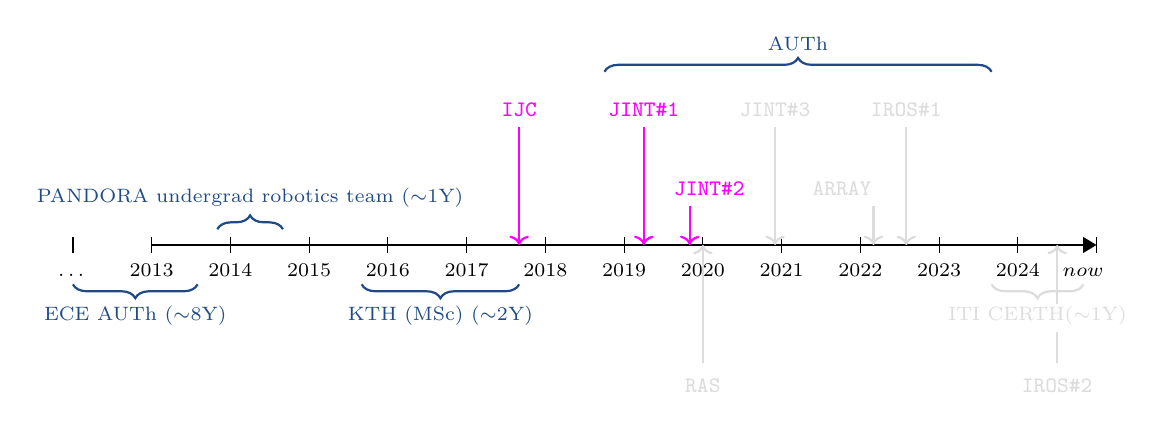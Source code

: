 \begin{tikzpicture}
% draw horizontal line
\draw[thick, -Triangle] (0,0) -- (12cm,0) node[font=\scriptsize,below left=3pt and -8pt]{};

% draw vertical lines
\foreach \x in {-1,0,1,...,12}
\draw (\x cm,3pt) -- (\x cm,-3pt);

\foreach \x/\descr in {-1/$\dots$,0/2013,1/2014,2/2015,3/2016,4/2017,5/2018,6/2019,7/2020,8/2021,9/2022,10/2023,11/2024,11.83/now}
\node[font=\scriptsize, text height=1.75ex,
text depth=.5ex] at (\x,-.3) {$\descr$};

% colored bar up
%\foreach \x/\perccol in
%{1/100,2/75,3/25,4/0}
%\draw[lightgray!\perccol!red, line width=4pt]
%(\x,.5) -- +(1,0);
%\draw[-Triangle, dashed, red] (5,.5) --  +(1,0);

% colored bar down
%\foreach \x/\perccol in
%{3/100,4/75,5/0}
%\draw[lightgray!\perccol!green, line width=4pt]
%(\x,-.7) -- +(1,0);
%\draw[-Triangle, dashed, green] (6,-.7) --  +(1,0);


\definecolor{b}{RGB}{32,74,135}
\definecolor{m}{RGB}{255,0,255}
\definecolor{g}{RGB}{78,154,0}
\definecolor{h}{RGB}{220,220,220}

% braces
\draw [thick,decorate,decoration={brace,amplitude=5pt}, color=b] (7/12,-.5) -- +(-1-7/12,0)
       node [black,midway,font=\scriptsize, below=4pt] {\textcolor{b}{ECE AUTh ($\sim$$\text{8Y}$)}};
\draw [thick ,decorate,decoration={brace,amplitude=5pt}, color=b] (10/12,0.2)  -- +(10/12,0)
       node [b,midway,above=4pt, font=\scriptsize] {\textcolor{b}{PANDORA undergrad robotics team ($\sim$$\text{1Y}$)}};
\draw [thick,decorate,decoration={brace,amplitude=5pt}, color=b] (4+8/12,-.5) -- +(-2,0)
       node [b,midway,font=\scriptsize, below=4pt] {\textcolor{b}{KTH (MSc) ($\sim$$\text{2Y}$)}};
\draw [thick ,decorate,decoration={brace,amplitude=5pt}, color=b] (5+9/12,2.2)  -- +(4+11/12,0)
       node [b,midway,above=4pt, font=\scriptsize] {\textcolor{b}{AUTh}};
\draw [thick,decorate,decoration={brace,amplitude=5pt}, color=h] (1+1/12+10+9/12,-.5) -- +(-1-2/12,0)
       node [h,midway,font=\scriptsize, below=4pt] {\textcolor{h}{ITI CERTH($\sim$$\text{1Y}$)}};

% Papers
% ------------------------------------------------------------------------------
\path[->,color=m,thick] ($(4+8/12,1.5)$) edge [out=-90, in=90]  ($(4+8/12,0)$);
\draw[thick,color=m] ($(4+8/12,1.5)$) node [above=0pt,align=center,m] {\footnotesize \textcolor{m}{\texttt{IJC}}};
% ------------------------------------------------------------------------------
\path[->,color=m,thick] ($(6+3/12,1.5)$) edge [out=-90, in=90]  ($(6+3/12,0)$);
\draw[thick,color=m] ($(6+3/12,1.5)$) node [above=0pt,align=center,m] {\footnotesize \textcolor{m}{\texttt{JINT\#1}}};
% ------------------------------------------------------------------------------
\path[->,color=m,thick] ($(6+10/12,0.5)$) edge [out=-90, in=90]  ($(6+10/12,0)$);
\draw[thick,color=m] ($(6+10/12,0.5)$) node [above=0pt,align=center,m] {\footnotesize \hspace{+0.5cm}\textcolor{m}{\texttt{JINT\#2}}};
% ------------------------------------------------------------------------------
\path[->,color=h,thick] ($(7+11/12,1.5)$) edge [out=-90, in=90]  ($(7+11/12,0)$);
\draw[thick,color=h] ($(7+11/12,1.5)$) node [above=0pt,align=center,h] {\footnotesize \textcolor{h}{\texttt{JINT\#3}}};
% ------------------------------------------------------------------------------
\path[->,color=h,thick] ($(7,-1.5)$) edge [out=+90, in=-90]  ($(7,0)$);
\draw[thick,color=h] ($(7,-2)$) node [above=0pt,align=center,h] {\footnotesize \textcolor{h}{\texttt{RAS}}};
% ------------------------------------------------------------------------------
\path[->,color=h,thick] ($(9+2/12,0.5)$) edge [out=-90, in=90]  ($(9+2/12,0)$);
\draw[thick,color=h] ($(9+2/12,0.5)$) node [above=0pt,align=center,h] {\footnotesize \hspace{-0.8cm}\textcolor{h}{\texttt{ARRAY}}};
% ------------------------------------------------------------------------------
\path[->,color=h,thick] ($(9+7/12,1.5)$) edge [out=-90, in=90]  ($(9+7/12,0)$);
\draw[thick,color=h] ($(9+7/12,1.5)$) node [above=0pt,align=center,h] {\footnotesize \textcolor{h}{\texttt{IROS\#1}}};
% ------------------------------------------------------------------------------
\path[->,color=h,thick] ($(11+6/12,-0.75)$) edge [out=+90, in=-90]  ($(11+6/12,0)$);
\draw[thick,color=h] ($(11+6/12,-2)$) node [above=0pt,align=center,h] {\footnotesize \textcolor{h}{\texttt{IROS\#2}}};
\path[-,color=h,thick] ($(11+6/12,-1.5)$) edge [out=+90, in=-90]  ($(11+6/12,-1.1)$);

\end{tikzpicture}
